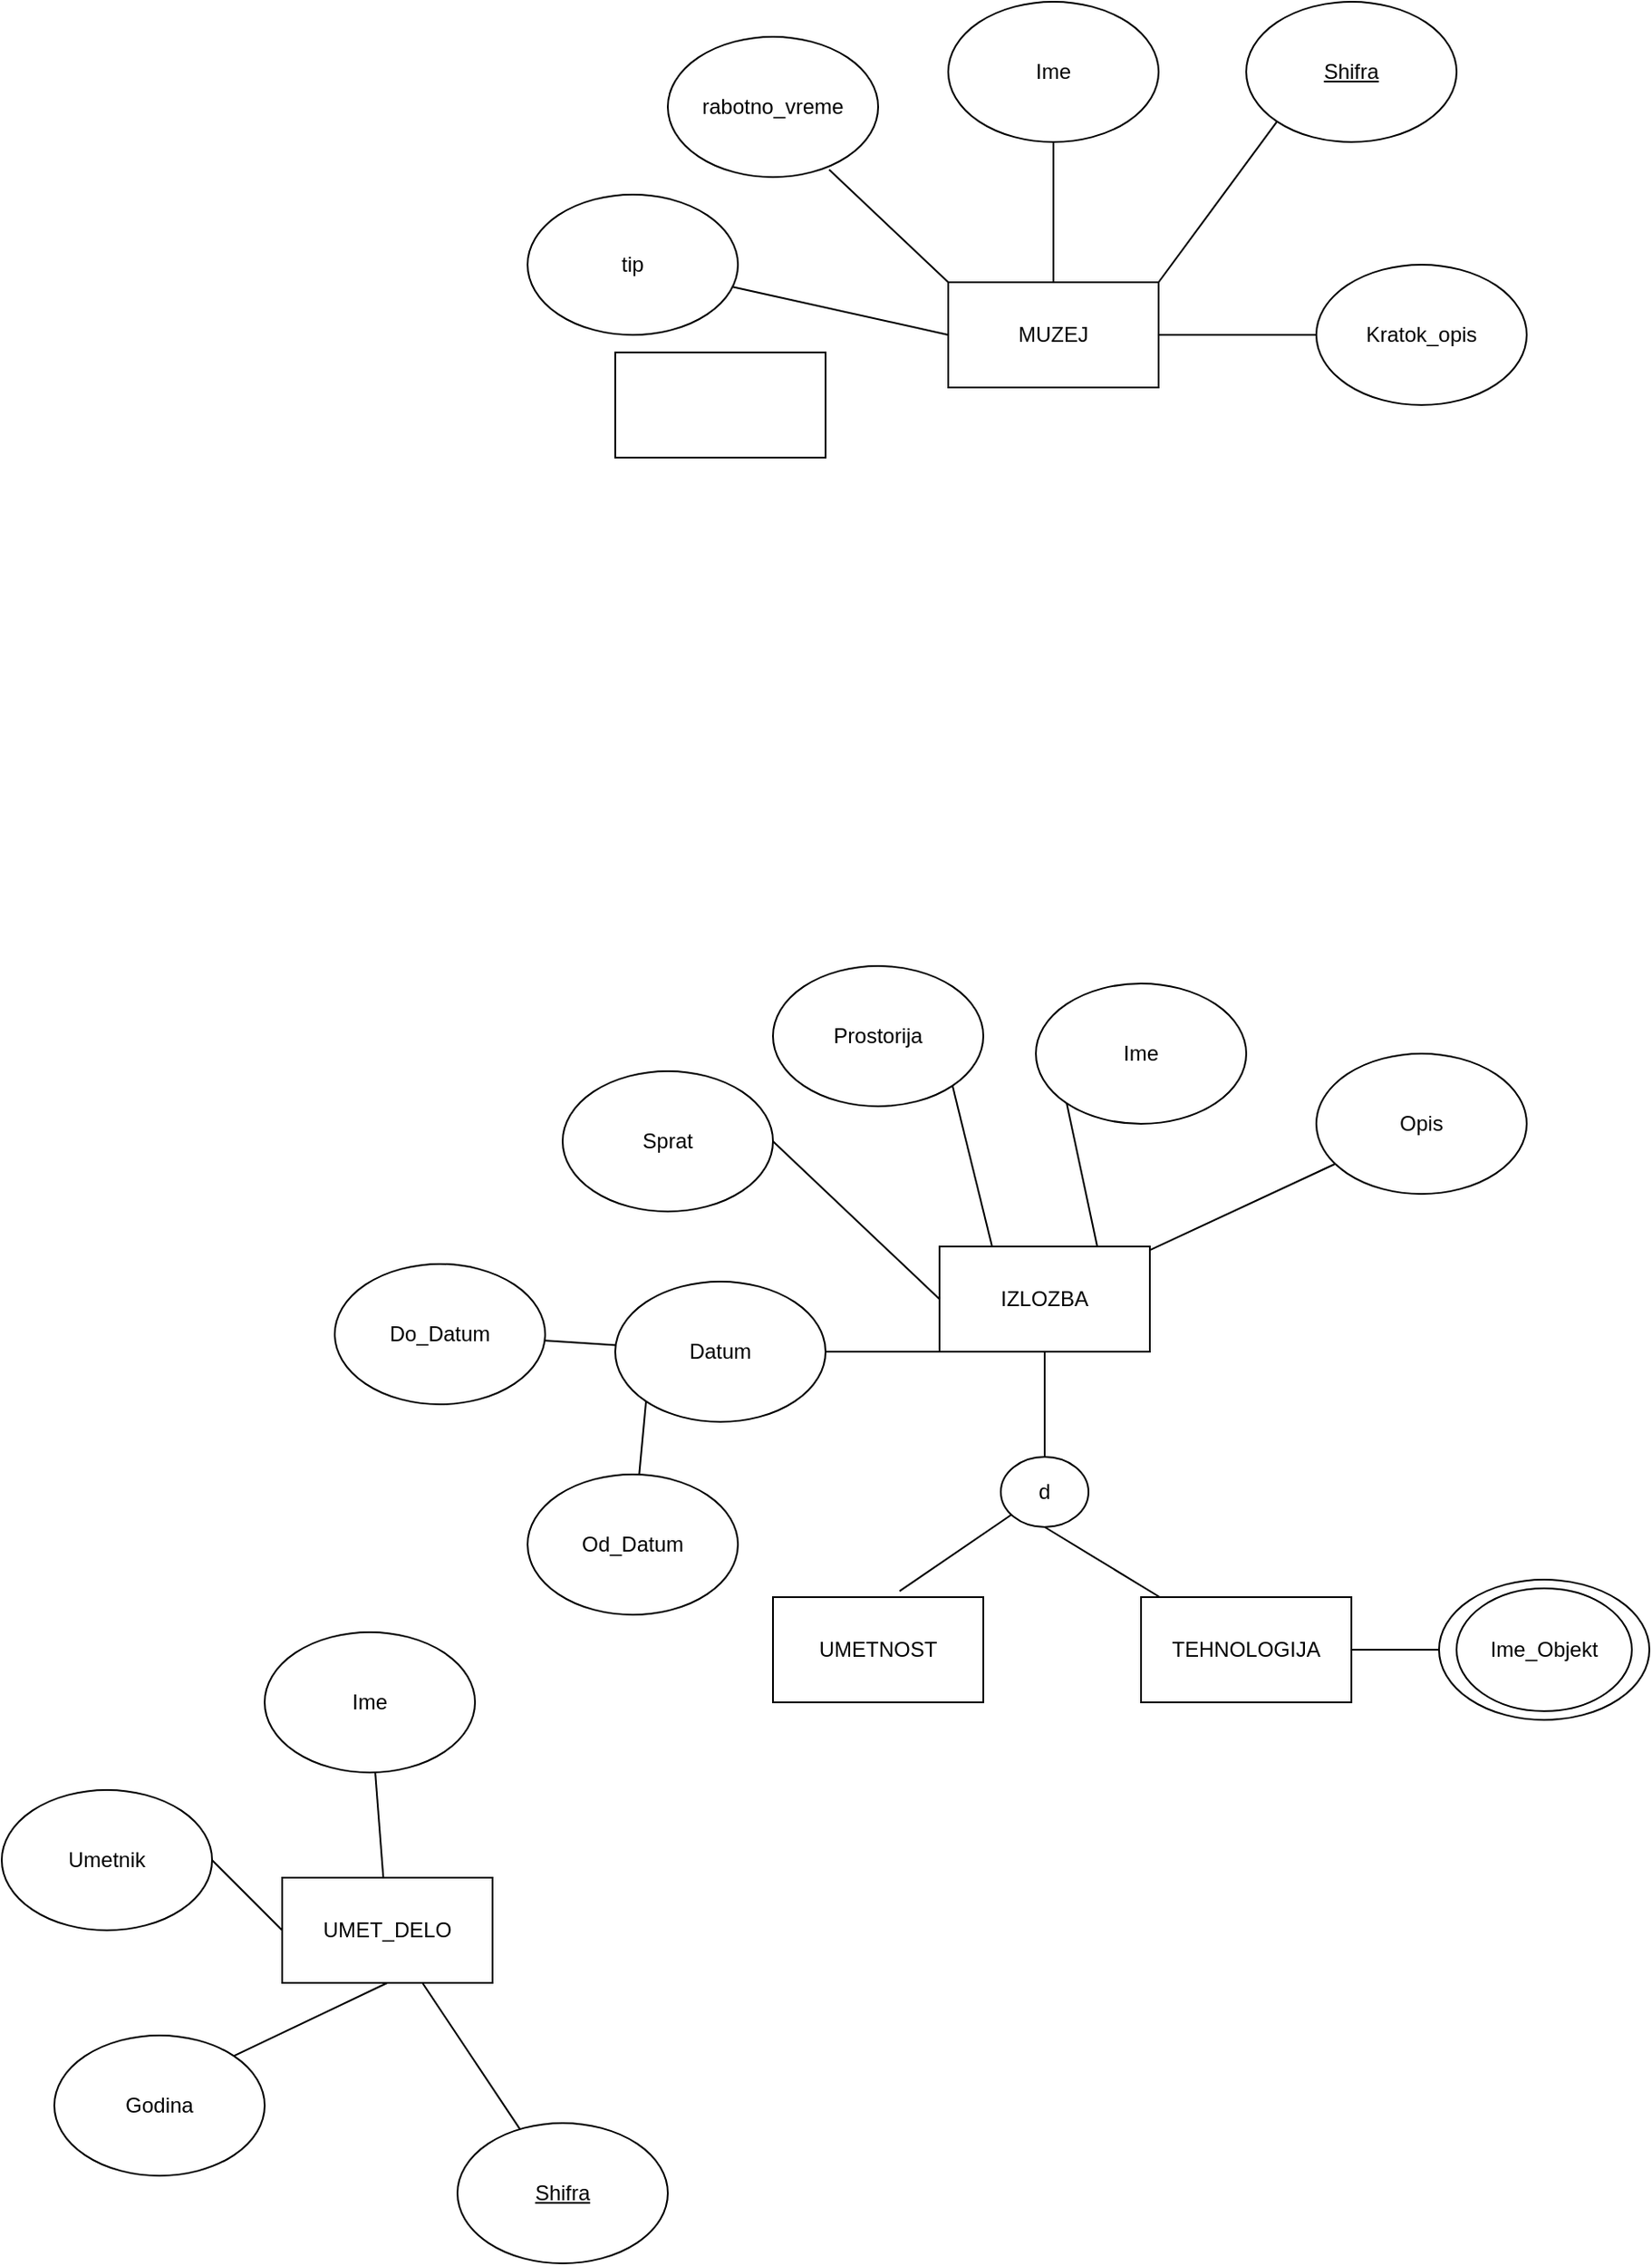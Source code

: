 <mxfile version="24.8.0">
  <diagram name="Page-1" id="aBAfNd_FBkbLEz4ILO74">
    <mxGraphModel dx="2853" dy="799" grid="1" gridSize="10" guides="1" tooltips="1" connect="1" arrows="1" fold="1" page="1" pageScale="1" pageWidth="850" pageHeight="1100" math="0" shadow="0">
      <root>
        <mxCell id="0" />
        <mxCell id="1" parent="0" />
        <mxCell id="x4Ep533CrrcRFyb9f4VT-3" value="Kratok_opis" style="ellipse;whiteSpace=wrap;html=1;" vertex="1" parent="1">
          <mxGeometry x="580" y="200" width="120" height="80" as="geometry" />
        </mxCell>
        <mxCell id="x4Ep533CrrcRFyb9f4VT-4" value="tip" style="ellipse;whiteSpace=wrap;html=1;" vertex="1" parent="1">
          <mxGeometry x="130" y="160" width="120" height="80" as="geometry" />
        </mxCell>
        <mxCell id="x4Ep533CrrcRFyb9f4VT-5" value="&lt;u&gt;Shifra&lt;/u&gt;" style="ellipse;whiteSpace=wrap;html=1;" vertex="1" parent="1">
          <mxGeometry x="540" y="50" width="120" height="80" as="geometry" />
        </mxCell>
        <mxCell id="x4Ep533CrrcRFyb9f4VT-18" value="" style="rounded=0;orthogonalLoop=1;jettySize=auto;html=1;endArrow=none;endFill=0;" edge="1" parent="1" source="x4Ep533CrrcRFyb9f4VT-6" target="x4Ep533CrrcRFyb9f4VT-17">
          <mxGeometry relative="1" as="geometry" />
        </mxCell>
        <mxCell id="x4Ep533CrrcRFyb9f4VT-6" value="Ime" style="ellipse;whiteSpace=wrap;html=1;" vertex="1" parent="1">
          <mxGeometry x="370" y="50" width="120" height="80" as="geometry" />
        </mxCell>
        <mxCell id="x4Ep533CrrcRFyb9f4VT-7" value="rabotno_vreme" style="ellipse;whiteSpace=wrap;html=1;" vertex="1" parent="1">
          <mxGeometry x="210" y="70" width="120" height="80" as="geometry" />
        </mxCell>
        <mxCell id="x4Ep533CrrcRFyb9f4VT-33" style="edgeStyle=none;shape=connector;rounded=0;orthogonalLoop=1;jettySize=auto;html=1;exitX=0;exitY=1;exitDx=0;exitDy=0;strokeColor=default;align=center;verticalAlign=middle;fontFamily=Helvetica;fontSize=11;fontColor=default;labelBackgroundColor=default;endArrow=none;endFill=0;entryX=1;entryY=0.5;entryDx=0;entryDy=0;" edge="1" parent="1" source="x4Ep533CrrcRFyb9f4VT-8" target="x4Ep533CrrcRFyb9f4VT-34">
          <mxGeometry relative="1" as="geometry">
            <mxPoint x="335" y="850" as="targetPoint" />
          </mxGeometry>
        </mxCell>
        <mxCell id="x4Ep533CrrcRFyb9f4VT-39" style="edgeStyle=none;shape=connector;rounded=0;orthogonalLoop=1;jettySize=auto;html=1;exitX=0.5;exitY=1;exitDx=0;exitDy=0;strokeColor=default;align=center;verticalAlign=middle;fontFamily=Helvetica;fontSize=11;fontColor=default;labelBackgroundColor=default;endArrow=none;endFill=0;" edge="1" parent="1" source="x4Ep533CrrcRFyb9f4VT-8">
          <mxGeometry relative="1" as="geometry">
            <mxPoint x="425" y="890" as="targetPoint" />
          </mxGeometry>
        </mxCell>
        <mxCell id="x4Ep533CrrcRFyb9f4VT-8" value="IZLOZBA" style="rounded=0;whiteSpace=wrap;html=1;" vertex="1" parent="1">
          <mxGeometry x="365" y="760" width="120" height="60" as="geometry" />
        </mxCell>
        <mxCell id="x4Ep533CrrcRFyb9f4VT-9" value="" style="rounded=0;whiteSpace=wrap;html=1;" vertex="1" parent="1">
          <mxGeometry x="180" y="250" width="120" height="60" as="geometry" />
        </mxCell>
        <mxCell id="x4Ep533CrrcRFyb9f4VT-21" value="" style="edgeStyle=none;shape=connector;rounded=0;orthogonalLoop=1;jettySize=auto;html=1;strokeColor=default;align=center;verticalAlign=middle;fontFamily=Helvetica;fontSize=11;fontColor=default;labelBackgroundColor=default;endArrow=none;endFill=0;" edge="1" parent="1" source="x4Ep533CrrcRFyb9f4VT-17" target="x4Ep533CrrcRFyb9f4VT-3">
          <mxGeometry relative="1" as="geometry" />
        </mxCell>
        <mxCell id="x4Ep533CrrcRFyb9f4VT-22" style="edgeStyle=none;shape=connector;rounded=0;orthogonalLoop=1;jettySize=auto;html=1;exitX=1;exitY=0;exitDx=0;exitDy=0;entryX=0;entryY=1;entryDx=0;entryDy=0;strokeColor=default;align=center;verticalAlign=middle;fontFamily=Helvetica;fontSize=11;fontColor=default;labelBackgroundColor=default;endArrow=none;endFill=0;" edge="1" parent="1" source="x4Ep533CrrcRFyb9f4VT-17" target="x4Ep533CrrcRFyb9f4VT-5">
          <mxGeometry relative="1" as="geometry" />
        </mxCell>
        <mxCell id="x4Ep533CrrcRFyb9f4VT-24" style="edgeStyle=none;shape=connector;rounded=0;orthogonalLoop=1;jettySize=auto;html=1;exitX=0;exitY=0.5;exitDx=0;exitDy=0;strokeColor=default;align=center;verticalAlign=middle;fontFamily=Helvetica;fontSize=11;fontColor=default;labelBackgroundColor=default;endArrow=none;endFill=0;" edge="1" parent="1" source="x4Ep533CrrcRFyb9f4VT-17" target="x4Ep533CrrcRFyb9f4VT-4">
          <mxGeometry relative="1" as="geometry" />
        </mxCell>
        <mxCell id="x4Ep533CrrcRFyb9f4VT-17" value="MUZEJ" style="rounded=0;whiteSpace=wrap;html=1;" vertex="1" parent="1">
          <mxGeometry x="370" y="210" width="120" height="60" as="geometry" />
        </mxCell>
        <mxCell id="x4Ep533CrrcRFyb9f4VT-23" style="edgeStyle=none;shape=connector;rounded=0;orthogonalLoop=1;jettySize=auto;html=1;exitX=0;exitY=0;exitDx=0;exitDy=0;entryX=0.767;entryY=0.947;entryDx=0;entryDy=0;entryPerimeter=0;strokeColor=default;align=center;verticalAlign=middle;fontFamily=Helvetica;fontSize=11;fontColor=default;labelBackgroundColor=default;endArrow=none;endFill=0;" edge="1" parent="1" source="x4Ep533CrrcRFyb9f4VT-17" target="x4Ep533CrrcRFyb9f4VT-7">
          <mxGeometry relative="1" as="geometry" />
        </mxCell>
        <mxCell id="x4Ep533CrrcRFyb9f4VT-28" style="edgeStyle=none;shape=connector;rounded=0;orthogonalLoop=1;jettySize=auto;html=1;exitX=0;exitY=1;exitDx=0;exitDy=0;entryX=0.75;entryY=0;entryDx=0;entryDy=0;strokeColor=default;align=center;verticalAlign=middle;fontFamily=Helvetica;fontSize=11;fontColor=default;labelBackgroundColor=default;endArrow=none;endFill=0;" edge="1" parent="1" source="x4Ep533CrrcRFyb9f4VT-25" target="x4Ep533CrrcRFyb9f4VT-8">
          <mxGeometry relative="1" as="geometry" />
        </mxCell>
        <mxCell id="x4Ep533CrrcRFyb9f4VT-25" value="Ime" style="ellipse;whiteSpace=wrap;html=1;" vertex="1" parent="1">
          <mxGeometry x="420" y="610" width="120" height="80" as="geometry" />
        </mxCell>
        <mxCell id="x4Ep533CrrcRFyb9f4VT-27" value="" style="edgeStyle=none;shape=connector;rounded=0;orthogonalLoop=1;jettySize=auto;html=1;strokeColor=default;align=center;verticalAlign=middle;fontFamily=Helvetica;fontSize=11;fontColor=default;labelBackgroundColor=default;endArrow=none;endFill=0;" edge="1" parent="1" source="x4Ep533CrrcRFyb9f4VT-26" target="x4Ep533CrrcRFyb9f4VT-8">
          <mxGeometry relative="1" as="geometry" />
        </mxCell>
        <mxCell id="x4Ep533CrrcRFyb9f4VT-26" value="Opis" style="ellipse;whiteSpace=wrap;html=1;" vertex="1" parent="1">
          <mxGeometry x="580" y="650" width="120" height="80" as="geometry" />
        </mxCell>
        <mxCell id="x4Ep533CrrcRFyb9f4VT-32" style="edgeStyle=none;shape=connector;rounded=0;orthogonalLoop=1;jettySize=auto;html=1;exitX=1;exitY=0.5;exitDx=0;exitDy=0;entryX=0;entryY=0.5;entryDx=0;entryDy=0;strokeColor=default;align=center;verticalAlign=middle;fontFamily=Helvetica;fontSize=11;fontColor=default;labelBackgroundColor=default;endArrow=none;endFill=0;" edge="1" parent="1" source="x4Ep533CrrcRFyb9f4VT-29" target="x4Ep533CrrcRFyb9f4VT-8">
          <mxGeometry relative="1" as="geometry" />
        </mxCell>
        <mxCell id="x4Ep533CrrcRFyb9f4VT-29" value="Sprat" style="ellipse;whiteSpace=wrap;html=1;" vertex="1" parent="1">
          <mxGeometry x="150" y="660" width="120" height="80" as="geometry" />
        </mxCell>
        <mxCell id="x4Ep533CrrcRFyb9f4VT-31" style="edgeStyle=none;shape=connector;rounded=0;orthogonalLoop=1;jettySize=auto;html=1;exitX=1;exitY=1;exitDx=0;exitDy=0;entryX=0.25;entryY=0;entryDx=0;entryDy=0;strokeColor=default;align=center;verticalAlign=middle;fontFamily=Helvetica;fontSize=11;fontColor=default;labelBackgroundColor=default;endArrow=none;endFill=0;" edge="1" parent="1" source="x4Ep533CrrcRFyb9f4VT-30" target="x4Ep533CrrcRFyb9f4VT-8">
          <mxGeometry relative="1" as="geometry" />
        </mxCell>
        <mxCell id="x4Ep533CrrcRFyb9f4VT-30" value="Prostorija" style="ellipse;whiteSpace=wrap;html=1;" vertex="1" parent="1">
          <mxGeometry x="270" y="600" width="120" height="80" as="geometry" />
        </mxCell>
        <mxCell id="x4Ep533CrrcRFyb9f4VT-35" style="edgeStyle=none;shape=connector;rounded=0;orthogonalLoop=1;jettySize=auto;html=1;exitX=0;exitY=1;exitDx=0;exitDy=0;strokeColor=default;align=center;verticalAlign=middle;fontFamily=Helvetica;fontSize=11;fontColor=default;labelBackgroundColor=default;endArrow=none;endFill=0;" edge="1" parent="1" source="x4Ep533CrrcRFyb9f4VT-34" target="x4Ep533CrrcRFyb9f4VT-36">
          <mxGeometry relative="1" as="geometry">
            <mxPoint x="180" y="880" as="targetPoint" />
          </mxGeometry>
        </mxCell>
        <mxCell id="x4Ep533CrrcRFyb9f4VT-34" value="Datum" style="ellipse;whiteSpace=wrap;html=1;" vertex="1" parent="1">
          <mxGeometry x="180" y="780" width="120" height="80" as="geometry" />
        </mxCell>
        <mxCell id="x4Ep533CrrcRFyb9f4VT-36" value="Od_Datum" style="ellipse;whiteSpace=wrap;html=1;" vertex="1" parent="1">
          <mxGeometry x="130" y="890" width="120" height="80" as="geometry" />
        </mxCell>
        <mxCell id="x4Ep533CrrcRFyb9f4VT-38" value="" style="edgeStyle=none;shape=connector;rounded=0;orthogonalLoop=1;jettySize=auto;html=1;strokeColor=default;align=center;verticalAlign=middle;fontFamily=Helvetica;fontSize=11;fontColor=default;labelBackgroundColor=default;endArrow=none;endFill=0;" edge="1" parent="1" source="x4Ep533CrrcRFyb9f4VT-37" target="x4Ep533CrrcRFyb9f4VT-34">
          <mxGeometry relative="1" as="geometry" />
        </mxCell>
        <mxCell id="x4Ep533CrrcRFyb9f4VT-37" value="Do_Datum" style="ellipse;whiteSpace=wrap;html=1;" vertex="1" parent="1">
          <mxGeometry x="20" y="770" width="120" height="80" as="geometry" />
        </mxCell>
        <mxCell id="x4Ep533CrrcRFyb9f4VT-41" style="edgeStyle=none;shape=connector;rounded=0;orthogonalLoop=1;jettySize=auto;html=1;exitX=0.5;exitY=1;exitDx=0;exitDy=0;strokeColor=default;align=center;verticalAlign=middle;fontFamily=Helvetica;fontSize=11;fontColor=default;labelBackgroundColor=default;endArrow=none;endFill=0;" edge="1" parent="1" source="x4Ep533CrrcRFyb9f4VT-40" target="x4Ep533CrrcRFyb9f4VT-43">
          <mxGeometry relative="1" as="geometry">
            <mxPoint x="570" y="960" as="targetPoint" />
          </mxGeometry>
        </mxCell>
        <mxCell id="x4Ep533CrrcRFyb9f4VT-42" style="edgeStyle=none;shape=connector;rounded=0;orthogonalLoop=1;jettySize=auto;html=1;strokeColor=default;align=center;verticalAlign=middle;fontFamily=Helvetica;fontSize=11;fontColor=default;labelBackgroundColor=default;endArrow=none;endFill=0;entryX=0.602;entryY=-0.057;entryDx=0;entryDy=0;entryPerimeter=0;" edge="1" parent="1" source="x4Ep533CrrcRFyb9f4VT-40" target="x4Ep533CrrcRFyb9f4VT-44">
          <mxGeometry relative="1" as="geometry">
            <mxPoint x="350" y="970" as="targetPoint" />
          </mxGeometry>
        </mxCell>
        <mxCell id="x4Ep533CrrcRFyb9f4VT-40" value="d" style="ellipse;whiteSpace=wrap;html=1;" vertex="1" parent="1">
          <mxGeometry x="400" y="880" width="50" height="40" as="geometry" />
        </mxCell>
        <mxCell id="x4Ep533CrrcRFyb9f4VT-43" value="TEHNOLOGIJA" style="rounded=0;whiteSpace=wrap;html=1;" vertex="1" parent="1">
          <mxGeometry x="480" y="960" width="120" height="60" as="geometry" />
        </mxCell>
        <mxCell id="x4Ep533CrrcRFyb9f4VT-44" value="UMETNOST" style="rounded=0;whiteSpace=wrap;html=1;" vertex="1" parent="1">
          <mxGeometry x="270" y="960" width="120" height="60" as="geometry" />
        </mxCell>
        <mxCell id="x4Ep533CrrcRFyb9f4VT-47" value="" style="edgeStyle=none;shape=connector;rounded=0;orthogonalLoop=1;jettySize=auto;html=1;strokeColor=default;align=center;verticalAlign=middle;fontFamily=Helvetica;fontSize=11;fontColor=default;labelBackgroundColor=default;endArrow=none;endFill=0;" edge="1" parent="1" source="x4Ep533CrrcRFyb9f4VT-46" target="x4Ep533CrrcRFyb9f4VT-43">
          <mxGeometry relative="1" as="geometry" />
        </mxCell>
        <mxCell id="x4Ep533CrrcRFyb9f4VT-48" value="" style="ellipse;whiteSpace=wrap;html=1;" vertex="1" parent="1">
          <mxGeometry x="650" y="950" width="120" height="80" as="geometry" />
        </mxCell>
        <mxCell id="x4Ep533CrrcRFyb9f4VT-46" value="Ime_Objekt" style="ellipse;whiteSpace=wrap;html=1;" vertex="1" parent="1">
          <mxGeometry x="660" y="955" width="100" height="70" as="geometry" />
        </mxCell>
        <mxCell id="x4Ep533CrrcRFyb9f4VT-54" value="" style="edgeStyle=none;shape=connector;rounded=0;orthogonalLoop=1;jettySize=auto;html=1;strokeColor=default;align=center;verticalAlign=middle;fontFamily=Helvetica;fontSize=11;fontColor=default;labelBackgroundColor=default;endArrow=none;endFill=0;" edge="1" parent="1" source="x4Ep533CrrcRFyb9f4VT-50" target="x4Ep533CrrcRFyb9f4VT-53">
          <mxGeometry relative="1" as="geometry" />
        </mxCell>
        <mxCell id="x4Ep533CrrcRFyb9f4VT-50" value="UMET_DELO" style="rounded=0;whiteSpace=wrap;html=1;" vertex="1" parent="1">
          <mxGeometry x="-10" y="1120" width="120" height="60" as="geometry" />
        </mxCell>
        <mxCell id="x4Ep533CrrcRFyb9f4VT-55" value="" style="edgeStyle=none;shape=connector;rounded=0;orthogonalLoop=1;jettySize=auto;html=1;strokeColor=default;align=center;verticalAlign=middle;fontFamily=Helvetica;fontSize=11;fontColor=default;labelBackgroundColor=default;endArrow=none;endFill=0;" edge="1" parent="1" source="x4Ep533CrrcRFyb9f4VT-51" target="x4Ep533CrrcRFyb9f4VT-50">
          <mxGeometry relative="1" as="geometry" />
        </mxCell>
        <mxCell id="x4Ep533CrrcRFyb9f4VT-51" value="&lt;u&gt;Shifra&lt;/u&gt;" style="ellipse;whiteSpace=wrap;html=1;" vertex="1" parent="1">
          <mxGeometry x="90" y="1260" width="120" height="80" as="geometry" />
        </mxCell>
        <mxCell id="x4Ep533CrrcRFyb9f4VT-53" value="Ime" style="ellipse;whiteSpace=wrap;html=1;" vertex="1" parent="1">
          <mxGeometry x="-20" y="980" width="120" height="80" as="geometry" />
        </mxCell>
        <mxCell id="x4Ep533CrrcRFyb9f4VT-60" style="edgeStyle=none;shape=connector;rounded=0;orthogonalLoop=1;jettySize=auto;html=1;exitX=1;exitY=0.5;exitDx=0;exitDy=0;entryX=0;entryY=0.5;entryDx=0;entryDy=0;strokeColor=default;align=center;verticalAlign=middle;fontFamily=Helvetica;fontSize=11;fontColor=default;labelBackgroundColor=default;endArrow=none;endFill=0;" edge="1" parent="1" source="x4Ep533CrrcRFyb9f4VT-57" target="x4Ep533CrrcRFyb9f4VT-50">
          <mxGeometry relative="1" as="geometry" />
        </mxCell>
        <mxCell id="x4Ep533CrrcRFyb9f4VT-57" value="Umetnik" style="ellipse;whiteSpace=wrap;html=1;" vertex="1" parent="1">
          <mxGeometry x="-170" y="1070" width="120" height="80" as="geometry" />
        </mxCell>
        <mxCell id="x4Ep533CrrcRFyb9f4VT-59" style="edgeStyle=none;shape=connector;rounded=0;orthogonalLoop=1;jettySize=auto;html=1;exitX=1;exitY=0;exitDx=0;exitDy=0;entryX=0.5;entryY=1;entryDx=0;entryDy=0;strokeColor=default;align=center;verticalAlign=middle;fontFamily=Helvetica;fontSize=11;fontColor=default;labelBackgroundColor=default;endArrow=none;endFill=0;" edge="1" parent="1" source="x4Ep533CrrcRFyb9f4VT-58" target="x4Ep533CrrcRFyb9f4VT-50">
          <mxGeometry relative="1" as="geometry" />
        </mxCell>
        <mxCell id="x4Ep533CrrcRFyb9f4VT-58" value="Godina" style="ellipse;whiteSpace=wrap;html=1;" vertex="1" parent="1">
          <mxGeometry x="-140" y="1210" width="120" height="80" as="geometry" />
        </mxCell>
      </root>
    </mxGraphModel>
  </diagram>
</mxfile>
